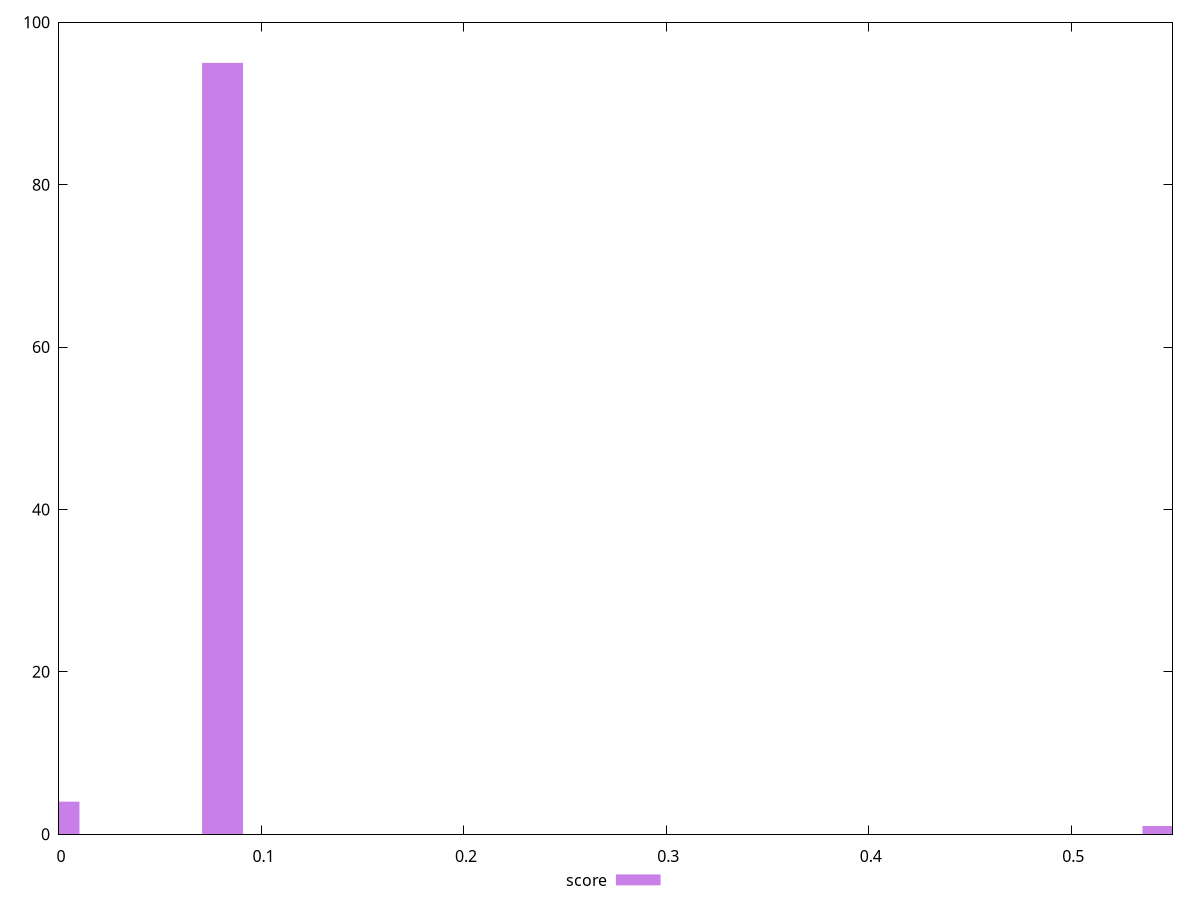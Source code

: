 reset

$score <<EOF
0.5452726731096 1
0.08078113675697778 95
0 4
EOF

set key outside below
set boxwidth 0.020195284189244444
set xrange [0:0.55]
set yrange [0:100]
set trange [0:100]
set style fill transparent solid 0.5 noborder
set terminal svg size 640, 490 enhanced background rgb 'white'
set output "report_00017_2021-02-10T15-08-03.406Z/cumulative-layout-shift/samples/pages+cached+noadtech+nomedia+nocss/score/histogram.svg"

plot $score title "score" with boxes

reset

